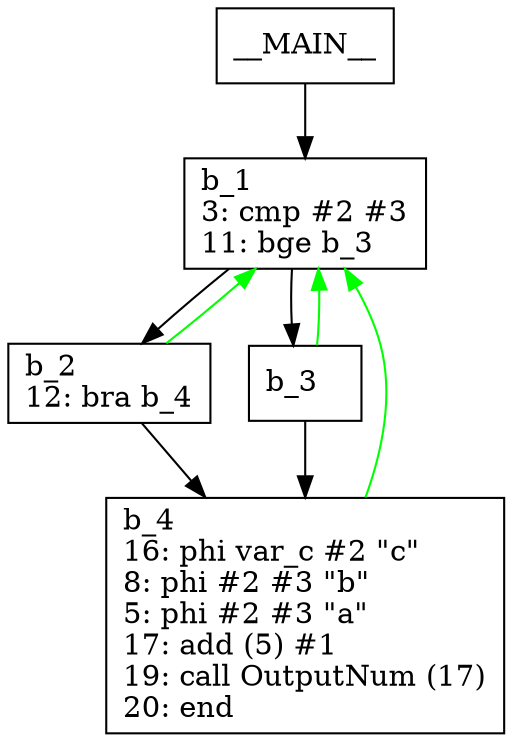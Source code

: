 digraph Computation {
node [shape=box];
__MAIN__ -> b_1;
b_1 [label="b_1\l3: cmp #2 #3\l11: bge b_3\l"]
b_1 -> b_2;
b_2 [label="b_2\l12: bra b_4\l"]
b_2 -> b_4;
b_4 [label="b_4\l16: phi var_c #2 \"c\"\l8: phi #2 #3 \"b\"\l5: phi #2 #3 \"a\"\l17: add (5) #1\l19: call OutputNum (17)\l20: end\l"]
b_4 -> b_1[color="green"];
b_2 -> b_1[color="green"];
b_1 -> b_3;
b_3 [label="b_3\l"]
b_3 -> b_4;
b_3 -> b_1[color="green"];
}